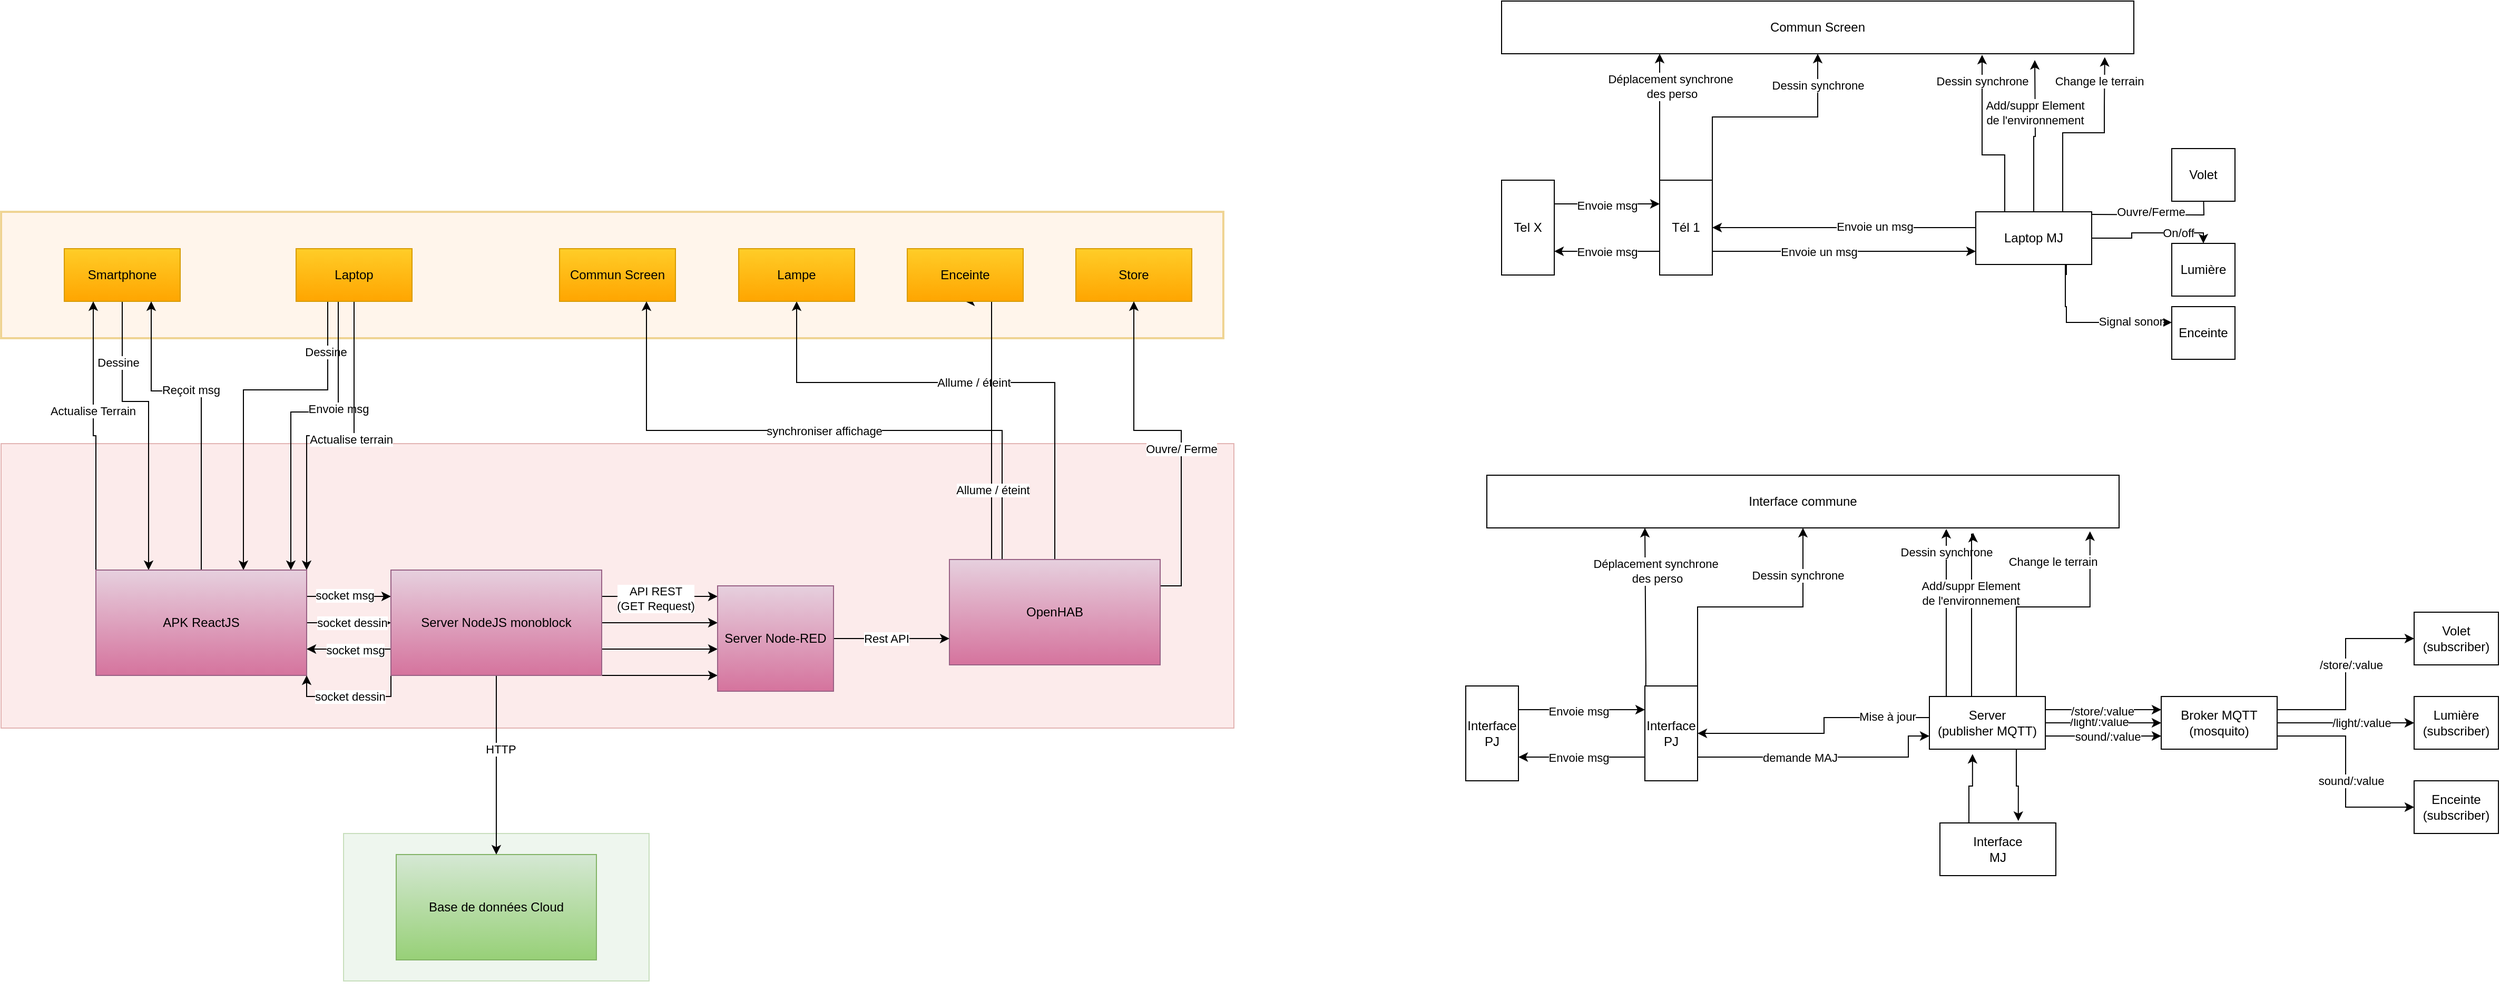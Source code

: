 <mxfile>
    <diagram name="Page-1" id="Ei5oFpeLK8a0ol1k6TtE">
        <mxGraphModel dx="3174" dy="1126" grid="1" gridSize="10" guides="1" tooltips="1" connect="1" arrows="1" fold="1" page="1" pageScale="1" pageWidth="827" pageHeight="1169" math="0" shadow="0">
            <root>
                <mxCell id="0"/>
                <mxCell id="1" parent="0"/>
                <mxCell id="DEdySj9RBdpoS25cQ73x-8" value="" style="rounded=0;whiteSpace=wrap;html=1;fillColor=#ffe6cc;strokeColor=#d79b00;opacity=40;strokeWidth=2;" parent="1" vertex="1">
                    <mxGeometry x="-1320" y="230" width="1160" height="120" as="geometry"/>
                </mxCell>
                <mxCell id="WBdNPpH1fwiA06EQCPNH-10" style="edgeStyle=orthogonalEdgeStyle;rounded=0;orthogonalLoop=1;jettySize=auto;html=1;exitX=1;exitY=0;exitDx=0;exitDy=0;" parent="1" source="WBdNPpH1fwiA06EQCPNH-3" target="WBdNPpH1fwiA06EQCPNH-9" edge="1">
                    <mxGeometry relative="1" as="geometry"/>
                </mxCell>
                <mxCell id="WBdNPpH1fwiA06EQCPNH-11" value="Dessin synchrone" style="edgeLabel;html=1;align=center;verticalAlign=middle;resizable=0;points=[];" parent="WBdNPpH1fwiA06EQCPNH-10" vertex="1" connectable="0">
                    <mxGeometry x="-0.337" y="-1" relative="1" as="geometry">
                        <mxPoint x="87" y="-31" as="offset"/>
                    </mxGeometry>
                </mxCell>
                <mxCell id="DEdySj9RBdpoS25cQ73x-11" value="" style="rounded=0;whiteSpace=wrap;html=1;fillColor=#f8cecc;strokeColor=#b85450;opacity=40;direction=east;" parent="1" vertex="1">
                    <mxGeometry x="-1320" y="450" width="1170" height="270" as="geometry"/>
                </mxCell>
                <mxCell id="WBdNPpH1fwiA06EQCPNH-13" style="edgeStyle=orthogonalEdgeStyle;rounded=0;orthogonalLoop=1;jettySize=auto;html=1;exitX=0.75;exitY=0;exitDx=0;exitDy=0;entryX=0.25;entryY=1;entryDx=0;entryDy=0;" parent="1" target="WBdNPpH1fwiA06EQCPNH-9" edge="1">
                    <mxGeometry relative="1" as="geometry">
                        <Array as="points">
                            <mxPoint x="254" y="210"/>
                        </Array>
                        <mxPoint x="271.5" y="210" as="sourcePoint"/>
                        <mxPoint x="234.0" y="90" as="targetPoint"/>
                    </mxGeometry>
                </mxCell>
                <mxCell id="WBdNPpH1fwiA06EQCPNH-14" value="&lt;div&gt;Déplacement synchrone&lt;/div&gt;&lt;div&gt;&amp;nbsp;des perso&lt;/div&gt;" style="edgeLabel;html=1;align=center;verticalAlign=middle;resizable=0;points=[];" parent="WBdNPpH1fwiA06EQCPNH-13" vertex="1" connectable="0">
                    <mxGeometry x="-0.162" y="-1" relative="1" as="geometry">
                        <mxPoint x="9" y="-55" as="offset"/>
                    </mxGeometry>
                </mxCell>
                <mxCell id="WBdNPpH1fwiA06EQCPNH-20" style="edgeStyle=orthogonalEdgeStyle;rounded=0;orthogonalLoop=1;jettySize=auto;html=1;exitX=1;exitY=0.75;exitDx=0;exitDy=0;entryX=0;entryY=0.75;entryDx=0;entryDy=0;" parent="1" source="WBdNPpH1fwiA06EQCPNH-3" target="WBdNPpH1fwiA06EQCPNH-17" edge="1">
                    <mxGeometry relative="1" as="geometry"/>
                </mxCell>
                <mxCell id="WBdNPpH1fwiA06EQCPNH-21" value="&lt;div&gt;Envoie un msg&lt;/div&gt;" style="edgeLabel;html=1;align=center;verticalAlign=middle;resizable=0;points=[];" parent="WBdNPpH1fwiA06EQCPNH-20" vertex="1" connectable="0">
                    <mxGeometry x="-0.191" relative="1" as="geometry">
                        <mxPoint as="offset"/>
                    </mxGeometry>
                </mxCell>
                <mxCell id="orV150WAPLaEgthSAnhB-5" style="edgeStyle=orthogonalEdgeStyle;rounded=0;orthogonalLoop=1;jettySize=auto;html=1;exitX=0;exitY=0.75;exitDx=0;exitDy=0;entryX=1;entryY=0.75;entryDx=0;entryDy=0;" parent="1" source="WBdNPpH1fwiA06EQCPNH-3" target="orV150WAPLaEgthSAnhB-1" edge="1">
                    <mxGeometry relative="1" as="geometry"/>
                </mxCell>
                <mxCell id="orV150WAPLaEgthSAnhB-6" value="Envoie msg" style="edgeLabel;html=1;align=center;verticalAlign=middle;resizable=0;points=[];" parent="orV150WAPLaEgthSAnhB-5" connectable="0" vertex="1">
                    <mxGeometry x="0.28" relative="1" as="geometry">
                        <mxPoint x="14" as="offset"/>
                    </mxGeometry>
                </mxCell>
                <mxCell id="WBdNPpH1fwiA06EQCPNH-3" value="Tél 1" style="html=1;whiteSpace=wrap;" parent="1" vertex="1">
                    <mxGeometry x="254" y="200" width="50" height="90" as="geometry"/>
                </mxCell>
                <mxCell id="WBdNPpH1fwiA06EQCPNH-9" value="Commun Screen" style="html=1;whiteSpace=wrap;" parent="1" vertex="1">
                    <mxGeometry x="104" y="30" width="600" height="50" as="geometry"/>
                </mxCell>
                <mxCell id="WBdNPpH1fwiA06EQCPNH-18" style="edgeStyle=orthogonalEdgeStyle;rounded=0;orthogonalLoop=1;jettySize=auto;html=1;exitX=0;exitY=0.5;exitDx=0;exitDy=0;entryX=1;entryY=0.5;entryDx=0;entryDy=0;" parent="1" source="WBdNPpH1fwiA06EQCPNH-17" target="WBdNPpH1fwiA06EQCPNH-3" edge="1">
                    <mxGeometry relative="1" as="geometry">
                        <Array as="points">
                            <mxPoint x="554" y="245"/>
                        </Array>
                    </mxGeometry>
                </mxCell>
                <mxCell id="WBdNPpH1fwiA06EQCPNH-19" value="Envoie un msg" style="edgeLabel;html=1;align=center;verticalAlign=middle;resizable=0;points=[];" parent="WBdNPpH1fwiA06EQCPNH-18" vertex="1" connectable="0">
                    <mxGeometry x="-0.18" y="-1" relative="1" as="geometry">
                        <mxPoint as="offset"/>
                    </mxGeometry>
                </mxCell>
                <mxCell id="orV150WAPLaEgthSAnhB-12" style="edgeStyle=orthogonalEdgeStyle;rounded=0;orthogonalLoop=1;jettySize=auto;html=1;entryX=0;entryY=0.5;entryDx=0;entryDy=0;" parent="1" edge="1">
                    <mxGeometry relative="1" as="geometry">
                        <mxPoint x="640" y="290" as="sourcePoint"/>
                        <mxPoint x="740" y="335" as="targetPoint"/>
                        <Array as="points">
                            <mxPoint x="639" y="270"/>
                            <mxPoint x="639" y="320"/>
                            <mxPoint x="640" y="320"/>
                            <mxPoint x="640" y="335"/>
                        </Array>
                    </mxGeometry>
                </mxCell>
                <mxCell id="orV150WAPLaEgthSAnhB-17" value="Signal sonor" style="edgeLabel;html=1;align=center;verticalAlign=middle;resizable=0;points=[];" parent="orV150WAPLaEgthSAnhB-12" connectable="0" vertex="1">
                    <mxGeometry x="0.577" y="1" relative="1" as="geometry">
                        <mxPoint as="offset"/>
                    </mxGeometry>
                </mxCell>
                <mxCell id="orV150WAPLaEgthSAnhB-13" style="edgeStyle=orthogonalEdgeStyle;rounded=0;orthogonalLoop=1;jettySize=auto;html=1;exitX=1;exitY=0.5;exitDx=0;exitDy=0;entryX=0.5;entryY=0;entryDx=0;entryDy=0;" parent="1" source="WBdNPpH1fwiA06EQCPNH-17" target="orV150WAPLaEgthSAnhB-9" edge="1">
                    <mxGeometry relative="1" as="geometry">
                        <Array as="points">
                            <mxPoint x="702" y="255"/>
                            <mxPoint x="702" y="250"/>
                            <mxPoint x="770" y="250"/>
                        </Array>
                    </mxGeometry>
                </mxCell>
                <mxCell id="orV150WAPLaEgthSAnhB-16" value="On/off" style="edgeLabel;html=1;align=center;verticalAlign=middle;resizable=0;points=[];" parent="orV150WAPLaEgthSAnhB-13" connectable="0" vertex="1">
                    <mxGeometry x="0.431" relative="1" as="geometry">
                        <mxPoint as="offset"/>
                    </mxGeometry>
                </mxCell>
                <mxCell id="orV150WAPLaEgthSAnhB-14" style="edgeStyle=orthogonalEdgeStyle;rounded=0;orthogonalLoop=1;jettySize=auto;html=1;exitX=1;exitY=0.25;exitDx=0;exitDy=0;" parent="1" edge="1">
                    <mxGeometry relative="1" as="geometry">
                        <mxPoint x="664" y="232.5" as="sourcePoint"/>
                        <mxPoint x="770" y="210" as="targetPoint"/>
                    </mxGeometry>
                </mxCell>
                <mxCell id="orV150WAPLaEgthSAnhB-15" value="Ouvre/Ferme" style="edgeLabel;html=1;align=center;verticalAlign=middle;resizable=0;points=[];" parent="orV150WAPLaEgthSAnhB-14" connectable="0" vertex="1">
                    <mxGeometry x="0.13" y="-1" relative="1" as="geometry">
                        <mxPoint x="-17" y="-4" as="offset"/>
                    </mxGeometry>
                </mxCell>
                <mxCell id="WBdNPpH1fwiA06EQCPNH-17" value="&lt;div&gt;Laptop MJ&lt;/div&gt;" style="html=1;whiteSpace=wrap;" parent="1" vertex="1">
                    <mxGeometry x="554" y="230" width="110" height="50" as="geometry"/>
                </mxCell>
                <mxCell id="WBdNPpH1fwiA06EQCPNH-22" style="edgeStyle=orthogonalEdgeStyle;rounded=0;orthogonalLoop=1;jettySize=auto;html=1;exitX=0.25;exitY=0;exitDx=0;exitDy=0;entryX=0.76;entryY=1.02;entryDx=0;entryDy=0;entryPerimeter=0;" parent="1" source="WBdNPpH1fwiA06EQCPNH-17" target="WBdNPpH1fwiA06EQCPNH-9" edge="1">
                    <mxGeometry relative="1" as="geometry">
                        <Array as="points">
                            <mxPoint x="582" y="176"/>
                            <mxPoint x="560" y="176"/>
                        </Array>
                    </mxGeometry>
                </mxCell>
                <mxCell id="WBdNPpH1fwiA06EQCPNH-23" value="Dessin synchrone" style="edgeLabel;html=1;align=center;verticalAlign=middle;resizable=0;points=[];" parent="WBdNPpH1fwiA06EQCPNH-22" vertex="1" connectable="0">
                    <mxGeometry x="-0.038" y="3" relative="1" as="geometry">
                        <mxPoint x="3" y="-64" as="offset"/>
                    </mxGeometry>
                </mxCell>
                <mxCell id="WBdNPpH1fwiA06EQCPNH-24" style="edgeStyle=orthogonalEdgeStyle;rounded=0;orthogonalLoop=1;jettySize=auto;html=1;exitX=0.5;exitY=0;exitDx=0;exitDy=0;" parent="1" source="WBdNPpH1fwiA06EQCPNH-17" edge="1">
                    <mxGeometry relative="1" as="geometry">
                        <mxPoint x="610" y="86" as="targetPoint"/>
                    </mxGeometry>
                </mxCell>
                <mxCell id="WBdNPpH1fwiA06EQCPNH-25" value="&lt;div&gt;Add/suppr Element&lt;/div&gt;&lt;div&gt;de l'environnement&lt;/div&gt;" style="edgeLabel;html=1;align=center;verticalAlign=middle;resizable=0;points=[];" parent="WBdNPpH1fwiA06EQCPNH-24" vertex="1" connectable="0">
                    <mxGeometry x="0.34" y="3" relative="1" as="geometry">
                        <mxPoint x="2" y="2" as="offset"/>
                    </mxGeometry>
                </mxCell>
                <mxCell id="WBdNPpH1fwiA06EQCPNH-26" style="edgeStyle=orthogonalEdgeStyle;rounded=0;orthogonalLoop=1;jettySize=auto;html=1;exitX=0.75;exitY=0;exitDx=0;exitDy=0;entryX=0.954;entryY=1.064;entryDx=0;entryDy=0;entryPerimeter=0;" parent="1" source="WBdNPpH1fwiA06EQCPNH-17" target="WBdNPpH1fwiA06EQCPNH-9" edge="1">
                    <mxGeometry relative="1" as="geometry">
                        <Array as="points">
                            <mxPoint x="637" y="155"/>
                            <mxPoint x="676" y="155"/>
                            <mxPoint x="676" y="130"/>
                        </Array>
                    </mxGeometry>
                </mxCell>
                <mxCell id="WBdNPpH1fwiA06EQCPNH-27" value="&lt;div&gt;Change le terrain&lt;/div&gt;" style="edgeLabel;html=1;align=center;verticalAlign=middle;resizable=0;points=[];" parent="WBdNPpH1fwiA06EQCPNH-26" vertex="1" connectable="0">
                    <mxGeometry x="-0.8" y="2" relative="1" as="geometry">
                        <mxPoint x="36" y="-106" as="offset"/>
                    </mxGeometry>
                </mxCell>
                <mxCell id="orV150WAPLaEgthSAnhB-2" style="edgeStyle=orthogonalEdgeStyle;rounded=0;orthogonalLoop=1;jettySize=auto;html=1;exitX=1;exitY=0.25;exitDx=0;exitDy=0;entryX=0;entryY=0.25;entryDx=0;entryDy=0;" parent="1" source="orV150WAPLaEgthSAnhB-1" target="WBdNPpH1fwiA06EQCPNH-3" edge="1">
                    <mxGeometry relative="1" as="geometry"/>
                </mxCell>
                <mxCell id="orV150WAPLaEgthSAnhB-3" value="Envoie msg" style="edgeLabel;html=1;align=center;verticalAlign=middle;resizable=0;points=[];" parent="orV150WAPLaEgthSAnhB-2" connectable="0" vertex="1">
                    <mxGeometry x="-0.28" relative="1" as="geometry">
                        <mxPoint x="14" y="1" as="offset"/>
                    </mxGeometry>
                </mxCell>
                <mxCell id="orV150WAPLaEgthSAnhB-1" value="Tel X" style="html=1;whiteSpace=wrap;" parent="1" vertex="1">
                    <mxGeometry x="104" y="200" width="50" height="90" as="geometry"/>
                </mxCell>
                <mxCell id="orV150WAPLaEgthSAnhB-9" value="Lumière" style="html=1;whiteSpace=wrap;" parent="1" vertex="1">
                    <mxGeometry x="740" y="260" width="60" height="50" as="geometry"/>
                </mxCell>
                <mxCell id="orV150WAPLaEgthSAnhB-10" value="Volet" style="html=1;whiteSpace=wrap;" parent="1" vertex="1">
                    <mxGeometry x="740" y="170" width="60" height="50" as="geometry"/>
                </mxCell>
                <mxCell id="orV150WAPLaEgthSAnhB-11" value="Enceinte" style="html=1;whiteSpace=wrap;" parent="1" vertex="1">
                    <mxGeometry x="740" y="320" width="60" height="50" as="geometry"/>
                </mxCell>
                <mxCell id="orV150WAPLaEgthSAnhB-57" style="edgeStyle=orthogonalEdgeStyle;rounded=0;orthogonalLoop=1;jettySize=auto;html=1;exitX=1;exitY=0;exitDx=0;exitDy=0;" parent="1" source="orV150WAPLaEgthSAnhB-65" target="orV150WAPLaEgthSAnhB-66" edge="1">
                    <mxGeometry relative="1" as="geometry"/>
                </mxCell>
                <mxCell id="orV150WAPLaEgthSAnhB-58" value="Dessin synchrone" style="edgeLabel;html=1;align=center;verticalAlign=middle;resizable=0;points=[];" parent="orV150WAPLaEgthSAnhB-57" connectable="0" vertex="1">
                    <mxGeometry x="-0.337" y="-1" relative="1" as="geometry">
                        <mxPoint x="87" y="-31" as="offset"/>
                    </mxGeometry>
                </mxCell>
                <mxCell id="orV150WAPLaEgthSAnhB-59" style="edgeStyle=orthogonalEdgeStyle;rounded=0;orthogonalLoop=1;jettySize=auto;html=1;exitX=0.017;exitY=0.145;exitDx=0;exitDy=0;entryX=0.25;entryY=1;entryDx=0;entryDy=0;exitPerimeter=0;" parent="1" source="orV150WAPLaEgthSAnhB-65" target="orV150WAPLaEgthSAnhB-66" edge="1">
                    <mxGeometry relative="1" as="geometry">
                        <Array as="points">
                            <mxPoint x="241" y="660"/>
                            <mxPoint x="240" y="660"/>
                        </Array>
                        <mxPoint x="257.5" y="660" as="sourcePoint"/>
                        <mxPoint x="220.0" y="540" as="targetPoint"/>
                    </mxGeometry>
                </mxCell>
                <mxCell id="orV150WAPLaEgthSAnhB-60" value="&lt;div&gt;Déplacement synchrone&lt;/div&gt;&lt;div&gt;&amp;nbsp;des perso&lt;/div&gt;" style="edgeLabel;html=1;align=center;verticalAlign=middle;resizable=0;points=[];" parent="orV150WAPLaEgthSAnhB-59" connectable="0" vertex="1">
                    <mxGeometry x="-0.162" y="-1" relative="1" as="geometry">
                        <mxPoint x="9" y="-55" as="offset"/>
                    </mxGeometry>
                </mxCell>
                <mxCell id="orV150WAPLaEgthSAnhB-61" style="edgeStyle=orthogonalEdgeStyle;rounded=0;orthogonalLoop=1;jettySize=auto;html=1;exitX=1;exitY=0.75;exitDx=0;exitDy=0;entryX=0;entryY=0.75;entryDx=0;entryDy=0;" parent="1" source="orV150WAPLaEgthSAnhB-65" target="orV150WAPLaEgthSAnhB-75" edge="1">
                    <mxGeometry relative="1" as="geometry">
                        <Array as="points">
                            <mxPoint x="490" y="748"/>
                            <mxPoint x="490" y="728"/>
                        </Array>
                    </mxGeometry>
                </mxCell>
                <mxCell id="orV150WAPLaEgthSAnhB-62" value="demande MAJ" style="edgeLabel;html=1;align=center;verticalAlign=middle;resizable=0;points=[];" parent="orV150WAPLaEgthSAnhB-61" connectable="0" vertex="1">
                    <mxGeometry x="-0.191" relative="1" as="geometry">
                        <mxPoint as="offset"/>
                    </mxGeometry>
                </mxCell>
                <mxCell id="orV150WAPLaEgthSAnhB-63" style="edgeStyle=orthogonalEdgeStyle;rounded=0;orthogonalLoop=1;jettySize=auto;html=1;exitX=0;exitY=0.75;exitDx=0;exitDy=0;entryX=1;entryY=0.75;entryDx=0;entryDy=0;" parent="1" source="orV150WAPLaEgthSAnhB-65" target="orV150WAPLaEgthSAnhB-84" edge="1">
                    <mxGeometry relative="1" as="geometry"/>
                </mxCell>
                <mxCell id="orV150WAPLaEgthSAnhB-64" value="Envoie msg" style="edgeLabel;html=1;align=center;verticalAlign=middle;resizable=0;points=[];" parent="orV150WAPLaEgthSAnhB-63" connectable="0" vertex="1">
                    <mxGeometry x="0.28" relative="1" as="geometry">
                        <mxPoint x="14" as="offset"/>
                    </mxGeometry>
                </mxCell>
                <mxCell id="orV150WAPLaEgthSAnhB-65" value="&lt;div&gt;Interface&lt;/div&gt;&lt;div&gt;PJ&lt;br&gt;&lt;/div&gt;" style="html=1;whiteSpace=wrap;" parent="1" vertex="1">
                    <mxGeometry x="240" y="680" width="50" height="90" as="geometry"/>
                </mxCell>
                <mxCell id="orV150WAPLaEgthSAnhB-66" value="Interface commune" style="html=1;whiteSpace=wrap;" parent="1" vertex="1">
                    <mxGeometry x="90" y="480" width="600" height="50" as="geometry"/>
                </mxCell>
                <mxCell id="orV150WAPLaEgthSAnhB-67" style="edgeStyle=orthogonalEdgeStyle;rounded=0;orthogonalLoop=1;jettySize=auto;html=1;exitX=0;exitY=0.5;exitDx=0;exitDy=0;entryX=1;entryY=0.5;entryDx=0;entryDy=0;" parent="1" source="orV150WAPLaEgthSAnhB-75" target="orV150WAPLaEgthSAnhB-65" edge="1">
                    <mxGeometry relative="1" as="geometry">
                        <Array as="points">
                            <mxPoint x="510" y="695"/>
                            <mxPoint x="540" y="695"/>
                            <mxPoint x="540" y="710"/>
                            <mxPoint x="410" y="710"/>
                            <mxPoint x="410" y="725"/>
                        </Array>
                    </mxGeometry>
                </mxCell>
                <mxCell id="orV150WAPLaEgthSAnhB-68" value="Mise à jour" style="edgeLabel;html=1;align=center;verticalAlign=middle;resizable=0;points=[];" parent="orV150WAPLaEgthSAnhB-67" connectable="0" vertex="1">
                    <mxGeometry x="-0.18" y="-1" relative="1" as="geometry">
                        <mxPoint as="offset"/>
                    </mxGeometry>
                </mxCell>
                <mxCell id="orV150WAPLaEgthSAnhB-93" style="edgeStyle=orthogonalEdgeStyle;rounded=0;orthogonalLoop=1;jettySize=auto;html=1;exitX=1;exitY=0.75;exitDx=0;exitDy=0;entryX=0;entryY=0.75;entryDx=0;entryDy=0;" parent="1" source="orV150WAPLaEgthSAnhB-75" target="orV150WAPLaEgthSAnhB-90" edge="1">
                    <mxGeometry relative="1" as="geometry"/>
                </mxCell>
                <mxCell id="orV150WAPLaEgthSAnhB-99" value="sound/:value" style="edgeLabel;html=1;align=center;verticalAlign=middle;resizable=0;points=[];" parent="orV150WAPLaEgthSAnhB-93" connectable="0" vertex="1">
                    <mxGeometry x="0.076" relative="1" as="geometry">
                        <mxPoint as="offset"/>
                    </mxGeometry>
                </mxCell>
                <mxCell id="orV150WAPLaEgthSAnhB-94" style="edgeStyle=orthogonalEdgeStyle;rounded=0;orthogonalLoop=1;jettySize=auto;html=1;exitX=1;exitY=0.5;exitDx=0;exitDy=0;" parent="1" source="orV150WAPLaEgthSAnhB-75" target="orV150WAPLaEgthSAnhB-90" edge="1">
                    <mxGeometry relative="1" as="geometry"/>
                </mxCell>
                <mxCell id="orV150WAPLaEgthSAnhB-98" value="/light/:value" style="edgeLabel;html=1;align=center;verticalAlign=middle;resizable=0;points=[];" parent="orV150WAPLaEgthSAnhB-94" connectable="0" vertex="1">
                    <mxGeometry x="-0.073" y="1" relative="1" as="geometry">
                        <mxPoint as="offset"/>
                    </mxGeometry>
                </mxCell>
                <mxCell id="orV150WAPLaEgthSAnhB-95" style="edgeStyle=orthogonalEdgeStyle;rounded=0;orthogonalLoop=1;jettySize=auto;html=1;exitX=1;exitY=0.25;exitDx=0;exitDy=0;entryX=0;entryY=0.25;entryDx=0;entryDy=0;" parent="1" source="orV150WAPLaEgthSAnhB-75" target="orV150WAPLaEgthSAnhB-90" edge="1">
                    <mxGeometry relative="1" as="geometry"/>
                </mxCell>
                <mxCell id="orV150WAPLaEgthSAnhB-96" value="&lt;div&gt;/store/:value&lt;/div&gt;" style="edgeLabel;html=1;align=center;verticalAlign=middle;resizable=0;points=[];" parent="orV150WAPLaEgthSAnhB-95" connectable="0" vertex="1">
                    <mxGeometry x="-0.025" y="-1" relative="1" as="geometry">
                        <mxPoint as="offset"/>
                    </mxGeometry>
                </mxCell>
                <mxCell id="orV150WAPLaEgthSAnhB-75" value="&lt;div&gt;Server&lt;/div&gt;&lt;div&gt;(publisher MQTT)&lt;br&gt;&lt;/div&gt;" style="html=1;whiteSpace=wrap;" parent="1" vertex="1">
                    <mxGeometry x="510" y="690" width="110" height="50" as="geometry"/>
                </mxCell>
                <mxCell id="orV150WAPLaEgthSAnhB-76" style="edgeStyle=orthogonalEdgeStyle;rounded=0;orthogonalLoop=1;jettySize=auto;html=1;entryX=0.76;entryY=1.02;entryDx=0;entryDy=0;entryPerimeter=0;" parent="1" edge="1">
                    <mxGeometry relative="1" as="geometry">
                        <Array as="points">
                            <mxPoint x="526" y="690"/>
                        </Array>
                        <mxPoint x="520" y="690" as="sourcePoint"/>
                        <mxPoint x="526" y="531" as="targetPoint"/>
                    </mxGeometry>
                </mxCell>
                <mxCell id="orV150WAPLaEgthSAnhB-77" value="Dessin synchrone" style="edgeLabel;html=1;align=center;verticalAlign=middle;resizable=0;points=[];" parent="orV150WAPLaEgthSAnhB-76" connectable="0" vertex="1">
                    <mxGeometry x="-0.038" y="3" relative="1" as="geometry">
                        <mxPoint x="3" y="-64" as="offset"/>
                    </mxGeometry>
                </mxCell>
                <mxCell id="orV150WAPLaEgthSAnhB-78" style="edgeStyle=orthogonalEdgeStyle;rounded=0;orthogonalLoop=1;jettySize=auto;html=1;exitX=0.5;exitY=0;exitDx=0;exitDy=0;entryX=0.769;entryY=1.093;entryDx=0;entryDy=0;entryPerimeter=0;" parent="1" source="orV150WAPLaEgthSAnhB-75" target="orV150WAPLaEgthSAnhB-66" edge="1">
                    <mxGeometry relative="1" as="geometry">
                        <mxPoint x="596" y="536" as="targetPoint"/>
                        <Array as="points">
                            <mxPoint x="550" y="690"/>
                            <mxPoint x="550" y="536"/>
                            <mxPoint x="551" y="536"/>
                        </Array>
                    </mxGeometry>
                </mxCell>
                <mxCell id="orV150WAPLaEgthSAnhB-79" value="&lt;div&gt;Add/suppr Element&lt;/div&gt;&lt;div&gt;de l'environnement&lt;/div&gt;" style="edgeLabel;html=1;align=center;verticalAlign=middle;resizable=0;points=[];" parent="orV150WAPLaEgthSAnhB-78" connectable="0" vertex="1">
                    <mxGeometry x="0.34" y="3" relative="1" as="geometry">
                        <mxPoint x="2" y="2" as="offset"/>
                    </mxGeometry>
                </mxCell>
                <mxCell id="orV150WAPLaEgthSAnhB-80" style="edgeStyle=orthogonalEdgeStyle;rounded=0;orthogonalLoop=1;jettySize=auto;html=1;exitX=0.75;exitY=0;exitDx=0;exitDy=0;entryX=0.954;entryY=1.064;entryDx=0;entryDy=0;entryPerimeter=0;" parent="1" source="orV150WAPLaEgthSAnhB-75" target="orV150WAPLaEgthSAnhB-66" edge="1">
                    <mxGeometry relative="1" as="geometry">
                        <Array as="points">
                            <mxPoint x="623" y="605"/>
                            <mxPoint x="662" y="605"/>
                            <mxPoint x="662" y="580"/>
                        </Array>
                    </mxGeometry>
                </mxCell>
                <mxCell id="orV150WAPLaEgthSAnhB-81" value="&lt;div&gt;Change le terrain&lt;/div&gt;" style="edgeLabel;html=1;align=center;verticalAlign=middle;resizable=0;points=[];" parent="orV150WAPLaEgthSAnhB-80" connectable="0" vertex="1">
                    <mxGeometry x="-0.8" y="2" relative="1" as="geometry">
                        <mxPoint x="36" y="-106" as="offset"/>
                    </mxGeometry>
                </mxCell>
                <mxCell id="orV150WAPLaEgthSAnhB-82" style="edgeStyle=orthogonalEdgeStyle;rounded=0;orthogonalLoop=1;jettySize=auto;html=1;exitX=1;exitY=0.25;exitDx=0;exitDy=0;entryX=0;entryY=0.25;entryDx=0;entryDy=0;" parent="1" source="orV150WAPLaEgthSAnhB-84" target="orV150WAPLaEgthSAnhB-65" edge="1">
                    <mxGeometry relative="1" as="geometry"/>
                </mxCell>
                <mxCell id="orV150WAPLaEgthSAnhB-83" value="Envoie msg" style="edgeLabel;html=1;align=center;verticalAlign=middle;resizable=0;points=[];" parent="orV150WAPLaEgthSAnhB-82" connectable="0" vertex="1">
                    <mxGeometry x="-0.28" relative="1" as="geometry">
                        <mxPoint x="14" y="1" as="offset"/>
                    </mxGeometry>
                </mxCell>
                <mxCell id="orV150WAPLaEgthSAnhB-84" value="&lt;div&gt;Interface&lt;/div&gt;&lt;div&gt;PJ&lt;br&gt;&lt;/div&gt;" style="html=1;whiteSpace=wrap;" parent="1" vertex="1">
                    <mxGeometry x="70" y="680" width="50" height="90" as="geometry"/>
                </mxCell>
                <mxCell id="orV150WAPLaEgthSAnhB-85" value="&lt;div&gt;Lumière&lt;/div&gt;&lt;div&gt;(subscriber)&lt;/div&gt;" style="html=1;whiteSpace=wrap;" parent="1" vertex="1">
                    <mxGeometry x="970" y="690" width="80" height="50" as="geometry"/>
                </mxCell>
                <mxCell id="orV150WAPLaEgthSAnhB-86" value="&lt;div&gt;Volet&lt;/div&gt;&lt;div&gt;(subscriber)&lt;/div&gt;" style="html=1;whiteSpace=wrap;" parent="1" vertex="1">
                    <mxGeometry x="970" y="610" width="80" height="50" as="geometry"/>
                </mxCell>
                <mxCell id="orV150WAPLaEgthSAnhB-87" value="&lt;div&gt;Enceinte&lt;/div&gt;&lt;div&gt;(subscriber)&lt;/div&gt;" style="html=1;whiteSpace=wrap;" parent="1" vertex="1">
                    <mxGeometry x="970" y="770" width="80" height="50" as="geometry"/>
                </mxCell>
                <mxCell id="orV150WAPLaEgthSAnhB-89" value="&lt;div&gt;Interface&lt;/div&gt;&lt;div&gt;MJ&lt;br&gt;&lt;/div&gt;" style="html=1;whiteSpace=wrap;" parent="1" vertex="1">
                    <mxGeometry x="520" y="810" width="110" height="50" as="geometry"/>
                </mxCell>
                <mxCell id="orV150WAPLaEgthSAnhB-100" style="edgeStyle=orthogonalEdgeStyle;rounded=0;orthogonalLoop=1;jettySize=auto;html=1;exitX=1;exitY=0.25;exitDx=0;exitDy=0;entryX=0;entryY=0.5;entryDx=0;entryDy=0;" parent="1" source="orV150WAPLaEgthSAnhB-90" target="orV150WAPLaEgthSAnhB-86" edge="1">
                    <mxGeometry relative="1" as="geometry"/>
                </mxCell>
                <mxCell id="orV150WAPLaEgthSAnhB-101" style="edgeStyle=orthogonalEdgeStyle;rounded=0;orthogonalLoop=1;jettySize=auto;html=1;exitX=1;exitY=0.5;exitDx=0;exitDy=0;entryX=0;entryY=0.5;entryDx=0;entryDy=0;" parent="1" source="orV150WAPLaEgthSAnhB-90" target="orV150WAPLaEgthSAnhB-85" edge="1">
                    <mxGeometry relative="1" as="geometry"/>
                </mxCell>
                <mxCell id="orV150WAPLaEgthSAnhB-102" style="edgeStyle=orthogonalEdgeStyle;rounded=0;orthogonalLoop=1;jettySize=auto;html=1;exitX=1;exitY=0.75;exitDx=0;exitDy=0;entryX=0;entryY=0.5;entryDx=0;entryDy=0;" parent="1" source="orV150WAPLaEgthSAnhB-90" target="orV150WAPLaEgthSAnhB-87" edge="1">
                    <mxGeometry relative="1" as="geometry"/>
                </mxCell>
                <mxCell id="orV150WAPLaEgthSAnhB-90" value="&lt;div&gt;Broker MQTT&lt;br&gt;&lt;/div&gt;&lt;div&gt;(mosquito)&lt;br&gt;&lt;/div&gt;" style="html=1;whiteSpace=wrap;" parent="1" vertex="1">
                    <mxGeometry x="730" y="690" width="110" height="50" as="geometry"/>
                </mxCell>
                <mxCell id="OoqK43-sp_e9B4Sx0cOa-35" style="edgeStyle=orthogonalEdgeStyle;rounded=0;orthogonalLoop=1;jettySize=auto;html=1;exitX=0.25;exitY=0;exitDx=0;exitDy=0;entryX=0.372;entryY=1.092;entryDx=0;entryDy=0;entryPerimeter=0;" parent="1" source="orV150WAPLaEgthSAnhB-89" target="orV150WAPLaEgthSAnhB-75" edge="1">
                    <mxGeometry relative="1" as="geometry"/>
                </mxCell>
                <mxCell id="OoqK43-sp_e9B4Sx0cOa-36" style="edgeStyle=orthogonalEdgeStyle;rounded=0;orthogonalLoop=1;jettySize=auto;html=1;exitX=0.75;exitY=1;exitDx=0;exitDy=0;entryX=0.676;entryY=-0.038;entryDx=0;entryDy=0;entryPerimeter=0;" parent="1" source="orV150WAPLaEgthSAnhB-75" target="orV150WAPLaEgthSAnhB-89" edge="1">
                    <mxGeometry relative="1" as="geometry"/>
                </mxCell>
                <mxCell id="orV150WAPLaEgthSAnhB-104" value="&lt;div&gt;/store/:value&lt;/div&gt;" style="edgeLabel;html=1;align=center;verticalAlign=middle;resizable=0;points=[];" parent="1" connectable="0" vertex="1">
                    <mxGeometry x="910.0" y="660" as="geometry"/>
                </mxCell>
                <mxCell id="orV150WAPLaEgthSAnhB-105" value="/light/:value" style="edgeLabel;html=1;align=center;verticalAlign=middle;resizable=0;points=[];" parent="1" connectable="0" vertex="1">
                    <mxGeometry x="920" y="715" as="geometry"/>
                </mxCell>
                <mxCell id="orV150WAPLaEgthSAnhB-106" value="sound/:value" style="edgeLabel;html=1;align=center;verticalAlign=middle;resizable=0;points=[];" parent="1" connectable="0" vertex="1">
                    <mxGeometry x="910" y="770" as="geometry"/>
                </mxCell>
                <mxCell id="rrb0ZDgDaH0qyxRiOYhU-6" style="edgeStyle=orthogonalEdgeStyle;rounded=0;orthogonalLoop=1;jettySize=auto;html=1;exitX=0.5;exitY=1;exitDx=0;exitDy=0;entryX=0.25;entryY=0;entryDx=0;entryDy=0;" parent="1" source="DEdySj9RBdpoS25cQ73x-5" target="DEdySj9RBdpoS25cQ73x-12" edge="1">
                    <mxGeometry relative="1" as="geometry">
                        <Array as="points">
                            <mxPoint x="-1205" y="410"/>
                            <mxPoint x="-1180" y="410"/>
                        </Array>
                    </mxGeometry>
                </mxCell>
                <mxCell id="ugIMF8ThDM7Jmgfe9TkD-32" value="Dessine" style="edgeLabel;html=1;align=center;verticalAlign=middle;resizable=0;points=[];" parent="rrb0ZDgDaH0qyxRiOYhU-6" connectable="0" vertex="1">
                    <mxGeometry x="-0.588" y="-4" relative="1" as="geometry">
                        <mxPoint as="offset"/>
                    </mxGeometry>
                </mxCell>
                <mxCell id="DEdySj9RBdpoS25cQ73x-5" value="Smartphone" style="html=1;whiteSpace=wrap;fillColor=#ffcd28;gradientColor=#ffa500;strokeColor=#d79b00;" parent="1" vertex="1">
                    <mxGeometry x="-1260" y="265" width="110" height="50" as="geometry"/>
                </mxCell>
                <mxCell id="OoqK43-sp_e9B4Sx0cOa-38" style="edgeStyle=orthogonalEdgeStyle;rounded=0;orthogonalLoop=1;jettySize=auto;html=1;exitX=0.25;exitY=1;exitDx=0;exitDy=0;" parent="1" source="DEdySj9RBdpoS25cQ73x-6" target="DEdySj9RBdpoS25cQ73x-12" edge="1">
                    <mxGeometry relative="1" as="geometry">
                        <Array as="points">
                            <mxPoint x="-1010" y="315"/>
                            <mxPoint x="-1010" y="399"/>
                            <mxPoint x="-1090" y="399"/>
                        </Array>
                    </mxGeometry>
                </mxCell>
                <mxCell id="ugIMF8ThDM7Jmgfe9TkD-33" value="Dessine" style="edgeLabel;html=1;align=center;verticalAlign=middle;resizable=0;points=[];" parent="OoqK43-sp_e9B4Sx0cOa-38" connectable="0" vertex="1">
                    <mxGeometry x="-0.7" y="-2" relative="1" as="geometry">
                        <mxPoint as="offset"/>
                    </mxGeometry>
                </mxCell>
                <mxCell id="ugIMF8ThDM7Jmgfe9TkD-47" style="edgeStyle=orthogonalEdgeStyle;rounded=0;orthogonalLoop=1;jettySize=auto;html=1;exitX=0.5;exitY=1;exitDx=0;exitDy=0;entryX=1;entryY=0;entryDx=0;entryDy=0;" parent="1" edge="1">
                    <mxGeometry relative="1" as="geometry">
                        <mxPoint x="-1000" y="315" as="sourcePoint"/>
                        <mxPoint x="-1045" y="570" as="targetPoint"/>
                        <Array as="points">
                            <mxPoint x="-1000" y="420"/>
                            <mxPoint x="-1045" y="420"/>
                        </Array>
                    </mxGeometry>
                </mxCell>
                <mxCell id="ugIMF8ThDM7Jmgfe9TkD-50" value="Envoie msg" style="edgeLabel;html=1;align=center;verticalAlign=middle;resizable=0;points=[];" parent="ugIMF8ThDM7Jmgfe9TkD-47" connectable="0" vertex="1">
                    <mxGeometry x="-0.323" relative="1" as="geometry">
                        <mxPoint as="offset"/>
                    </mxGeometry>
                </mxCell>
                <mxCell id="ugIMF8ThDM7Jmgfe9TkD-60" style="edgeStyle=orthogonalEdgeStyle;rounded=0;orthogonalLoop=1;jettySize=auto;html=1;exitX=0.5;exitY=1;exitDx=0;exitDy=0;entryX=1;entryY=0;entryDx=0;entryDy=0;" parent="1" source="DEdySj9RBdpoS25cQ73x-6" target="DEdySj9RBdpoS25cQ73x-12" edge="1">
                    <mxGeometry relative="1" as="geometry"/>
                </mxCell>
                <mxCell id="ugIMF8ThDM7Jmgfe9TkD-61" value="Actualise terrain" style="edgeLabel;html=1;align=center;verticalAlign=middle;resizable=0;points=[];" parent="ugIMF8ThDM7Jmgfe9TkD-60" connectable="0" vertex="1">
                    <mxGeometry x="-0.128" y="3" relative="1" as="geometry">
                        <mxPoint as="offset"/>
                    </mxGeometry>
                </mxCell>
                <mxCell id="DEdySj9RBdpoS25cQ73x-6" value="&lt;div&gt;Laptop&lt;/div&gt;" style="html=1;whiteSpace=wrap;fillColor=#ffcd28;gradientColor=#ffa500;strokeColor=#d79b00;" parent="1" vertex="1">
                    <mxGeometry x="-1040" y="265" width="110" height="50" as="geometry"/>
                </mxCell>
                <mxCell id="DEdySj9RBdpoS25cQ73x-7" value="&lt;div&gt;Commun Screen&lt;/div&gt;" style="html=1;whiteSpace=wrap;fillColor=#ffcd28;gradientColor=#ffa500;strokeColor=#d79b00;" parent="1" vertex="1">
                    <mxGeometry x="-790" y="265" width="110" height="50" as="geometry"/>
                </mxCell>
                <mxCell id="ugIMF8ThDM7Jmgfe9TkD-41" style="edgeStyle=orthogonalEdgeStyle;rounded=0;orthogonalLoop=1;jettySize=auto;html=1;exitX=1;exitY=0.25;exitDx=0;exitDy=0;entryX=0;entryY=0.25;entryDx=0;entryDy=0;" parent="1" source="DEdySj9RBdpoS25cQ73x-12" target="ugIMF8ThDM7Jmgfe9TkD-34" edge="1">
                    <mxGeometry relative="1" as="geometry"/>
                </mxCell>
                <mxCell id="ugIMF8ThDM7Jmgfe9TkD-53" value="&lt;div&gt;socket msg&lt;/div&gt;" style="edgeLabel;html=1;align=center;verticalAlign=middle;resizable=0;points=[];" parent="ugIMF8ThDM7Jmgfe9TkD-41" connectable="0" vertex="1">
                    <mxGeometry x="-0.112" y="1" relative="1" as="geometry">
                        <mxPoint as="offset"/>
                    </mxGeometry>
                </mxCell>
                <mxCell id="ugIMF8ThDM7Jmgfe9TkD-43" style="edgeStyle=orthogonalEdgeStyle;rounded=0;orthogonalLoop=1;jettySize=auto;html=1;exitX=1;exitY=0.5;exitDx=0;exitDy=0;entryX=0;entryY=0.5;entryDx=0;entryDy=0;" parent="1" source="DEdySj9RBdpoS25cQ73x-12" target="ugIMF8ThDM7Jmgfe9TkD-34" edge="1">
                    <mxGeometry relative="1" as="geometry"/>
                </mxCell>
                <mxCell id="ugIMF8ThDM7Jmgfe9TkD-54" value="socket dessin" style="edgeLabel;html=1;align=center;verticalAlign=middle;resizable=0;points=[];" parent="ugIMF8ThDM7Jmgfe9TkD-43" connectable="0" vertex="1">
                    <mxGeometry x="0.065" relative="1" as="geometry">
                        <mxPoint as="offset"/>
                    </mxGeometry>
                </mxCell>
                <mxCell id="ugIMF8ThDM7Jmgfe9TkD-48" style="edgeStyle=orthogonalEdgeStyle;rounded=0;orthogonalLoop=1;jettySize=auto;html=1;exitX=0.5;exitY=0;exitDx=0;exitDy=0;entryX=0.75;entryY=1;entryDx=0;entryDy=0;" parent="1" source="DEdySj9RBdpoS25cQ73x-12" target="DEdySj9RBdpoS25cQ73x-5" edge="1">
                    <mxGeometry relative="1" as="geometry">
                        <Array as="points">
                            <mxPoint x="-1130" y="400"/>
                            <mxPoint x="-1177" y="400"/>
                        </Array>
                    </mxGeometry>
                </mxCell>
                <mxCell id="ugIMF8ThDM7Jmgfe9TkD-49" value="Reçoit msg" style="edgeLabel;html=1;align=center;verticalAlign=middle;resizable=0;points=[];" parent="ugIMF8ThDM7Jmgfe9TkD-48" connectable="0" vertex="1">
                    <mxGeometry x="0.189" y="-1" relative="1" as="geometry">
                        <mxPoint as="offset"/>
                    </mxGeometry>
                </mxCell>
                <mxCell id="ugIMF8ThDM7Jmgfe9TkD-55" style="edgeStyle=orthogonalEdgeStyle;rounded=0;orthogonalLoop=1;jettySize=auto;html=1;exitX=0;exitY=0;exitDx=0;exitDy=0;entryX=0.25;entryY=1;entryDx=0;entryDy=0;strokeColor=default;" parent="1" source="DEdySj9RBdpoS25cQ73x-12" target="DEdySj9RBdpoS25cQ73x-5" edge="1">
                    <mxGeometry relative="1" as="geometry"/>
                </mxCell>
                <mxCell id="ugIMF8ThDM7Jmgfe9TkD-56" value="&lt;div&gt;Actualise Terrain&lt;/div&gt;" style="edgeLabel;html=1;align=center;verticalAlign=middle;resizable=0;points=[];" parent="ugIMF8ThDM7Jmgfe9TkD-55" connectable="0" vertex="1">
                    <mxGeometry x="0.197" y="1" relative="1" as="geometry">
                        <mxPoint as="offset"/>
                    </mxGeometry>
                </mxCell>
                <mxCell id="DEdySj9RBdpoS25cQ73x-12" value="APK ReactJS" style="html=1;whiteSpace=wrap;fillColor=#e6d0de;gradientColor=#d5739d;strokeColor=#996185;" parent="1" vertex="1">
                    <mxGeometry x="-1230" y="570" width="200" height="100" as="geometry"/>
                </mxCell>
                <mxCell id="C4ztlMbri81NeWR5jCJK-1" value="&lt;div&gt;synchroniser affichage&lt;/div&gt;" style="edgeStyle=orthogonalEdgeStyle;rounded=0;orthogonalLoop=1;jettySize=auto;html=1;exitX=0.25;exitY=0;exitDx=0;exitDy=0;entryX=0.75;entryY=1;entryDx=0;entryDy=0;" parent="1" source="ugIMF8ThDM7Jmgfe9TkD-63" target="DEdySj9RBdpoS25cQ73x-7" edge="1">
                    <mxGeometry relative="1" as="geometry">
                        <mxPoint x="-762.5" y="470" as="sourcePoint"/>
                    </mxGeometry>
                </mxCell>
                <mxCell id="C4ztlMbri81NeWR5jCJK-2" value="&lt;div&gt;Allume / éteint&lt;/div&gt;" style="edgeStyle=orthogonalEdgeStyle;rounded=0;orthogonalLoop=1;jettySize=auto;html=1;exitX=0.5;exitY=0;exitDx=0;exitDy=0;" parent="1" source="ugIMF8ThDM7Jmgfe9TkD-63" target="OoqK43-sp_e9B4Sx0cOa-37" edge="1">
                    <mxGeometry relative="1" as="geometry">
                        <Array as="points">
                            <mxPoint x="-320" y="392"/>
                            <mxPoint x="-565" y="392"/>
                        </Array>
                        <mxPoint x="-537.5" y="470" as="sourcePoint"/>
                    </mxGeometry>
                </mxCell>
                <mxCell id="DEdySj9RBdpoS25cQ73x-16" value="" style="rounded=0;whiteSpace=wrap;html=1;fillColor=#d5e8d4;strokeColor=#82b366;opacity=40;" parent="1" vertex="1">
                    <mxGeometry x="-995" y="820" width="290" height="140" as="geometry"/>
                </mxCell>
                <mxCell id="DEdySj9RBdpoS25cQ73x-17" value="Base de données Cloud" style="html=1;whiteSpace=wrap;fillColor=#d5e8d4;gradientColor=#97d077;strokeColor=#82b366;" parent="1" vertex="1">
                    <mxGeometry x="-945" y="840" width="190" height="100" as="geometry"/>
                </mxCell>
                <mxCell id="OoqK43-sp_e9B4Sx0cOa-37" value="&lt;div&gt;Lampe&lt;/div&gt;" style="html=1;whiteSpace=wrap;fillColor=#ffcd28;gradientColor=#ffa500;strokeColor=#d79b00;" parent="1" vertex="1">
                    <mxGeometry x="-620" y="265" width="110" height="50" as="geometry"/>
                </mxCell>
                <mxCell id="ugIMF8ThDM7Jmgfe9TkD-2" style="edgeStyle=orthogonalEdgeStyle;rounded=0;orthogonalLoop=1;jettySize=auto;html=1;exitX=0.5;exitY=0;exitDx=0;exitDy=0;" parent="1" edge="1">
                    <mxGeometry relative="1" as="geometry">
                        <mxPoint x="-565" y="520" as="targetPoint"/>
                    </mxGeometry>
                </mxCell>
                <mxCell id="ugIMF8ThDM7Jmgfe9TkD-12" value="&lt;div&gt;light/:value&lt;/div&gt;" style="edgeLabel;html=1;align=center;verticalAlign=middle;resizable=0;points=[];" parent="ugIMF8ThDM7Jmgfe9TkD-2" connectable="0" vertex="1">
                    <mxGeometry x="-0.126" y="2" relative="1" as="geometry">
                        <mxPoint x="1" as="offset"/>
                    </mxGeometry>
                </mxCell>
                <mxCell id="ugIMF8ThDM7Jmgfe9TkD-16" style="edgeStyle=orthogonalEdgeStyle;rounded=0;orthogonalLoop=1;jettySize=auto;html=1;exitX=0.25;exitY=0;exitDx=0;exitDy=0;" parent="1" edge="1">
                    <mxGeometry relative="1" as="geometry">
                        <mxPoint x="-735" y="520" as="targetPoint"/>
                    </mxGeometry>
                </mxCell>
                <mxCell id="ugIMF8ThDM7Jmgfe9TkD-17" value="&lt;div&gt;public/:value&lt;/div&gt;" style="edgeLabel;html=1;align=center;verticalAlign=middle;resizable=0;points=[];" parent="ugIMF8ThDM7Jmgfe9TkD-16" connectable="0" vertex="1">
                    <mxGeometry x="0.311" y="1" relative="1" as="geometry">
                        <mxPoint as="offset"/>
                    </mxGeometry>
                </mxCell>
                <mxCell id="ugIMF8ThDM7Jmgfe9TkD-22" style="edgeStyle=orthogonalEdgeStyle;rounded=0;orthogonalLoop=1;jettySize=auto;html=1;exitX=0.75;exitY=0;exitDx=0;exitDy=0;entryX=0.5;entryY=1;entryDx=0;entryDy=0;" parent="1" source="ugIMF8ThDM7Jmgfe9TkD-63" target="ugIMF8ThDM7Jmgfe9TkD-21" edge="1">
                    <mxGeometry relative="1" as="geometry">
                        <mxPoint x="-405" y="470" as="sourcePoint"/>
                        <Array as="points">
                            <mxPoint x="-380" y="560"/>
                            <mxPoint x="-380" y="315"/>
                        </Array>
                    </mxGeometry>
                </mxCell>
                <mxCell id="ugIMF8ThDM7Jmgfe9TkD-23" value="&lt;div&gt;Allume / éteint&lt;/div&gt;" style="edgeLabel;html=1;align=center;verticalAlign=middle;resizable=0;points=[];" parent="ugIMF8ThDM7Jmgfe9TkD-22" connectable="0" vertex="1">
                    <mxGeometry x="-0.071" y="-1" relative="1" as="geometry">
                        <mxPoint as="offset"/>
                    </mxGeometry>
                </mxCell>
                <mxCell id="ugIMF8ThDM7Jmgfe9TkD-21" value="Enceinte" style="html=1;whiteSpace=wrap;fillColor=#ffcd28;gradientColor=#ffa500;strokeColor=#d79b00;" parent="1" vertex="1">
                    <mxGeometry x="-460" y="265" width="110" height="50" as="geometry"/>
                </mxCell>
                <mxCell id="ugIMF8ThDM7Jmgfe9TkD-35" style="edgeStyle=orthogonalEdgeStyle;rounded=0;orthogonalLoop=1;jettySize=auto;html=1;exitX=1;exitY=0.25;exitDx=0;exitDy=0;entryX=0;entryY=0.25;entryDx=0;entryDy=0;" parent="1" source="ugIMF8ThDM7Jmgfe9TkD-34" edge="1">
                    <mxGeometry relative="1" as="geometry">
                        <mxPoint x="-640" y="595" as="targetPoint"/>
                    </mxGeometry>
                </mxCell>
                <mxCell id="ugIMF8ThDM7Jmgfe9TkD-64" value="API REST&lt;br&gt;(GET Request)" style="edgeLabel;html=1;align=center;verticalAlign=middle;resizable=0;points=[];" parent="ugIMF8ThDM7Jmgfe9TkD-35" connectable="0" vertex="1">
                    <mxGeometry x="-0.077" y="-2" relative="1" as="geometry">
                        <mxPoint as="offset"/>
                    </mxGeometry>
                </mxCell>
                <mxCell id="ugIMF8ThDM7Jmgfe9TkD-25" value="Store" style="html=1;whiteSpace=wrap;fillColor=#ffcd28;gradientColor=#ffa500;strokeColor=#d79b00;" parent="1" vertex="1">
                    <mxGeometry x="-300" y="265" width="110" height="50" as="geometry"/>
                </mxCell>
                <mxCell id="ugIMF8ThDM7Jmgfe9TkD-30" style="edgeStyle=orthogonalEdgeStyle;rounded=0;orthogonalLoop=1;jettySize=auto;html=1;exitX=1;exitY=0.25;exitDx=0;exitDy=0;entryX=0.5;entryY=1;entryDx=0;entryDy=0;" parent="1" source="ugIMF8ThDM7Jmgfe9TkD-63" target="ugIMF8ThDM7Jmgfe9TkD-25" edge="1">
                    <mxGeometry relative="1" as="geometry">
                        <mxPoint x="-245" y="470" as="sourcePoint"/>
                    </mxGeometry>
                </mxCell>
                <mxCell id="ugIMF8ThDM7Jmgfe9TkD-31" value="Ouvre/ Ferme" style="edgeLabel;html=1;align=center;verticalAlign=middle;resizable=0;points=[];" parent="ugIMF8ThDM7Jmgfe9TkD-30" connectable="0" vertex="1">
                    <mxGeometry x="-0.103" relative="1" as="geometry">
                        <mxPoint as="offset"/>
                    </mxGeometry>
                </mxCell>
                <mxCell id="ugIMF8ThDM7Jmgfe9TkD-36" style="edgeStyle=orthogonalEdgeStyle;rounded=0;orthogonalLoop=1;jettySize=auto;html=1;exitX=1;exitY=0.5;exitDx=0;exitDy=0;" parent="1" source="ugIMF8ThDM7Jmgfe9TkD-34" edge="1">
                    <mxGeometry relative="1" as="geometry">
                        <mxPoint x="-640" y="620" as="targetPoint"/>
                    </mxGeometry>
                </mxCell>
                <mxCell id="ugIMF8ThDM7Jmgfe9TkD-37" style="edgeStyle=orthogonalEdgeStyle;rounded=0;orthogonalLoop=1;jettySize=auto;html=1;exitX=1;exitY=0.75;exitDx=0;exitDy=0;entryX=0;entryY=0.75;entryDx=0;entryDy=0;" parent="1" source="ugIMF8ThDM7Jmgfe9TkD-34" edge="1">
                    <mxGeometry relative="1" as="geometry">
                        <mxPoint x="-640" y="645" as="targetPoint"/>
                    </mxGeometry>
                </mxCell>
                <mxCell id="ugIMF8ThDM7Jmgfe9TkD-40" style="edgeStyle=orthogonalEdgeStyle;rounded=0;orthogonalLoop=1;jettySize=auto;html=1;exitX=1;exitY=1;exitDx=0;exitDy=0;entryX=0;entryY=1;entryDx=0;entryDy=0;" parent="1" source="ugIMF8ThDM7Jmgfe9TkD-34" edge="1">
                    <mxGeometry relative="1" as="geometry">
                        <mxPoint x="-640" y="670" as="targetPoint"/>
                        <Array as="points">
                            <mxPoint x="-680" y="670"/>
                            <mxPoint x="-680" y="670"/>
                        </Array>
                    </mxGeometry>
                </mxCell>
                <mxCell id="ugIMF8ThDM7Jmgfe9TkD-45" style="edgeStyle=orthogonalEdgeStyle;rounded=0;orthogonalLoop=1;jettySize=auto;html=1;exitX=0.5;exitY=1;exitDx=0;exitDy=0;entryX=0.5;entryY=0;entryDx=0;entryDy=0;" parent="1" source="ugIMF8ThDM7Jmgfe9TkD-34" target="DEdySj9RBdpoS25cQ73x-17" edge="1">
                    <mxGeometry relative="1" as="geometry"/>
                </mxCell>
                <mxCell id="ugIMF8ThDM7Jmgfe9TkD-46" value="HTTP" style="edgeLabel;html=1;align=center;verticalAlign=middle;resizable=0;points=[];" parent="ugIMF8ThDM7Jmgfe9TkD-45" connectable="0" vertex="1">
                    <mxGeometry x="-0.175" y="4" relative="1" as="geometry">
                        <mxPoint as="offset"/>
                    </mxGeometry>
                </mxCell>
                <mxCell id="ugIMF8ThDM7Jmgfe9TkD-51" style="edgeStyle=orthogonalEdgeStyle;rounded=0;orthogonalLoop=1;jettySize=auto;html=1;exitX=0;exitY=0.75;exitDx=0;exitDy=0;entryX=1;entryY=0.75;entryDx=0;entryDy=0;" parent="1" source="ugIMF8ThDM7Jmgfe9TkD-34" target="DEdySj9RBdpoS25cQ73x-12" edge="1">
                    <mxGeometry relative="1" as="geometry"/>
                </mxCell>
                <mxCell id="ugIMF8ThDM7Jmgfe9TkD-52" value="&lt;div&gt;socket msg&lt;/div&gt;" style="edgeLabel;html=1;align=center;verticalAlign=middle;resizable=0;points=[];" parent="ugIMF8ThDM7Jmgfe9TkD-51" connectable="0" vertex="1">
                    <mxGeometry x="-0.153" y="1" relative="1" as="geometry">
                        <mxPoint as="offset"/>
                    </mxGeometry>
                </mxCell>
                <mxCell id="ugIMF8ThDM7Jmgfe9TkD-57" style="edgeStyle=orthogonalEdgeStyle;rounded=0;orthogonalLoop=1;jettySize=auto;html=1;exitX=0;exitY=1;exitDx=0;exitDy=0;entryX=1;entryY=1;entryDx=0;entryDy=0;" parent="1" source="ugIMF8ThDM7Jmgfe9TkD-34" target="DEdySj9RBdpoS25cQ73x-12" edge="1">
                    <mxGeometry relative="1" as="geometry"/>
                </mxCell>
                <mxCell id="ugIMF8ThDM7Jmgfe9TkD-58" value="socket dessin" style="edgeLabel;html=1;align=center;verticalAlign=middle;resizable=0;points=[];" parent="ugIMF8ThDM7Jmgfe9TkD-57" connectable="0" vertex="1">
                    <mxGeometry x="0.123" relative="1" as="geometry">
                        <mxPoint x="8" as="offset"/>
                    </mxGeometry>
                </mxCell>
                <mxCell id="ugIMF8ThDM7Jmgfe9TkD-34" value="&lt;div&gt;Server NodeJS monoblock&lt;/div&gt;" style="html=1;whiteSpace=wrap;fillColor=#e6d0de;gradientColor=#d5739d;strokeColor=#996185;" parent="1" vertex="1">
                    <mxGeometry x="-950" y="570" width="200" height="100" as="geometry"/>
                </mxCell>
                <mxCell id="ugIMF8ThDM7Jmgfe9TkD-44" style="edgeStyle=orthogonalEdgeStyle;rounded=0;orthogonalLoop=1;jettySize=auto;html=1;exitX=0.5;exitY=1;exitDx=0;exitDy=0;" parent="1" source="DEdySj9RBdpoS25cQ73x-16" target="DEdySj9RBdpoS25cQ73x-16" edge="1">
                    <mxGeometry relative="1" as="geometry"/>
                </mxCell>
                <mxCell id="ugIMF8ThDM7Jmgfe9TkD-63" value="OpenHAB" style="html=1;whiteSpace=wrap;fillColor=#e6d0de;gradientColor=#d5739d;strokeColor=#996185;" parent="1" vertex="1">
                    <mxGeometry x="-420" y="560" width="200" height="100" as="geometry"/>
                </mxCell>
                <mxCell id="3" style="edgeStyle=none;html=1;exitX=1;exitY=0.5;exitDx=0;exitDy=0;entryX=0;entryY=0.75;entryDx=0;entryDy=0;" edge="1" parent="1" source="2" target="ugIMF8ThDM7Jmgfe9TkD-63">
                    <mxGeometry relative="1" as="geometry"/>
                </mxCell>
                <mxCell id="4" value="Rest API" style="edgeLabel;html=1;align=center;verticalAlign=middle;resizable=0;points=[];" vertex="1" connectable="0" parent="3">
                    <mxGeometry x="-0.471" y="1" relative="1" as="geometry">
                        <mxPoint x="21" y="1" as="offset"/>
                    </mxGeometry>
                </mxCell>
                <mxCell id="2" value="&lt;div&gt;Server Node-RED&lt;/div&gt;" style="html=1;whiteSpace=wrap;fillColor=#e6d0de;gradientColor=#d5739d;strokeColor=#996185;" vertex="1" parent="1">
                    <mxGeometry x="-640" y="585" width="110" height="100" as="geometry"/>
                </mxCell>
            </root>
        </mxGraphModel>
    </diagram>
</mxfile>